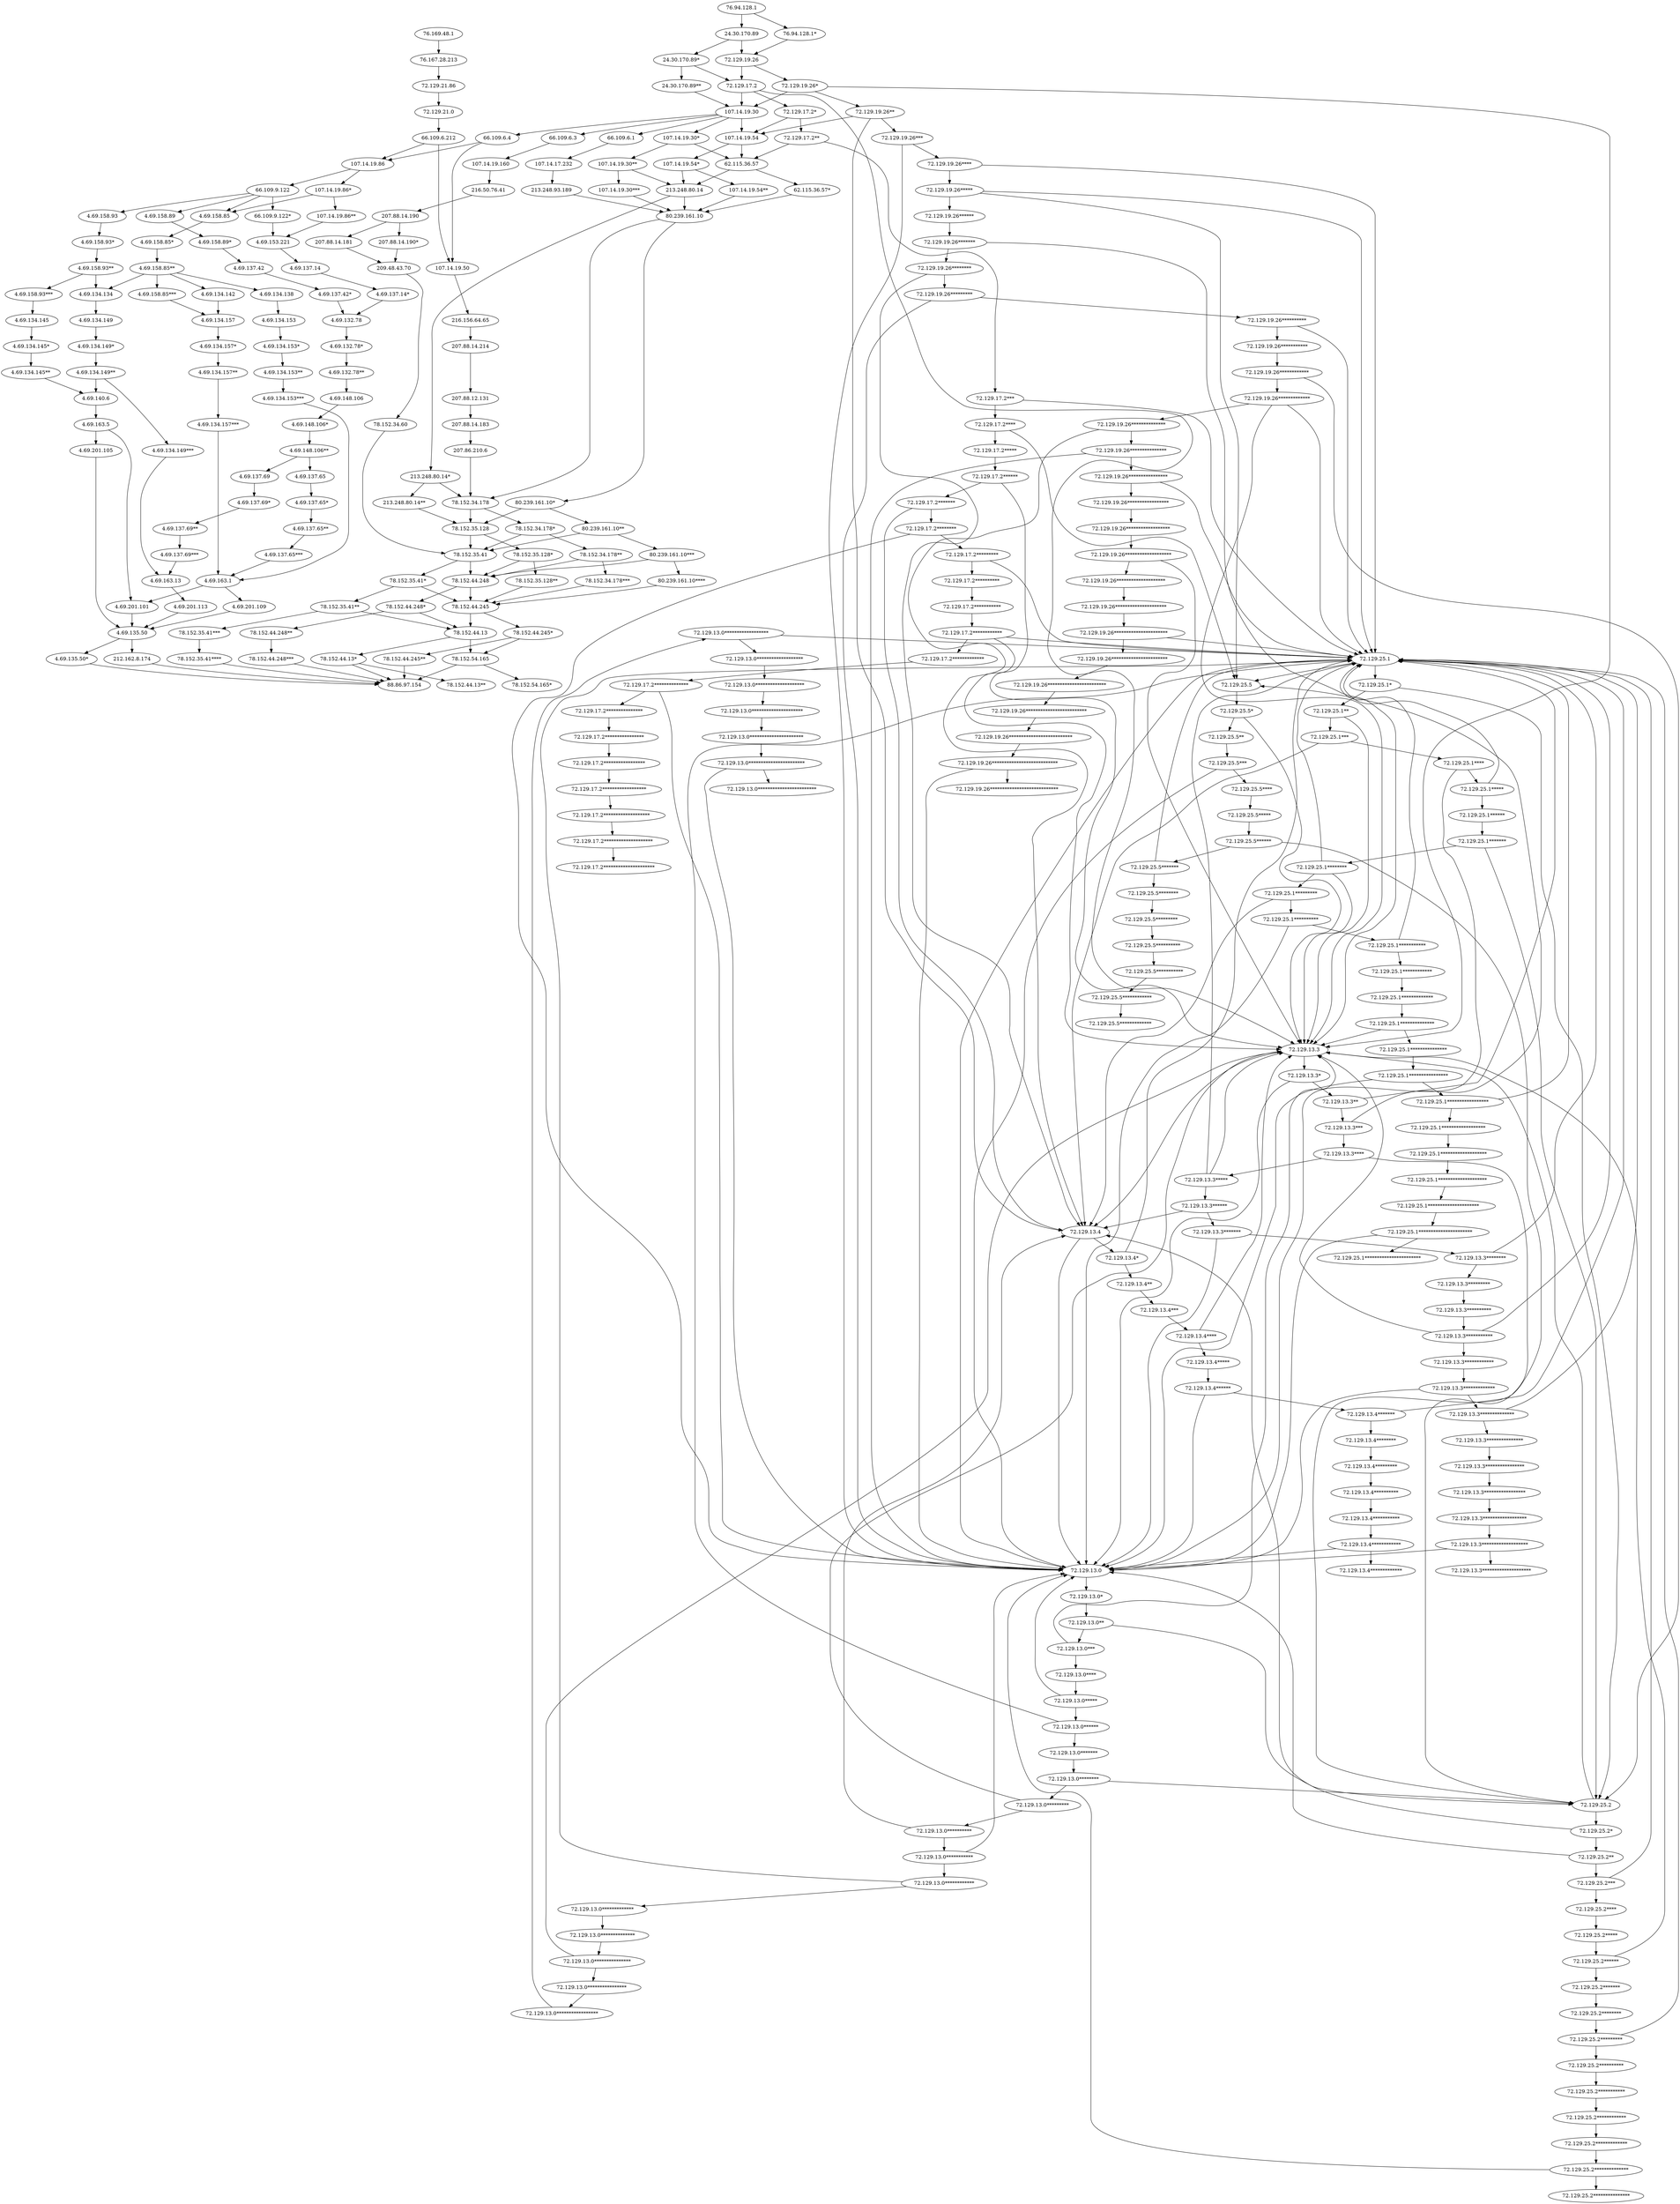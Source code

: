 strict digraph  {
	"72.129.13.0******************" -> "72.129.25.1"	 [weight=1];
	"72.129.13.0******************" -> "72.129.13.0*******************"	 [weight=2];
	"72.129.13.3************" -> "72.129.13.3*************"	 [weight=9];
	"4.69.137.65***" -> "4.69.163.1"	 [weight=3];
	"72.129.25.1***" -> "72.129.25.1****"	 [weight=21];
	"72.129.25.1***" -> "72.129.13.4"	 [weight=3];
	"4.69.163.13" -> "4.69.201.113"	 [weight=24];
	"72.129.25.2*" -> "72.129.13.4"	 [weight=1];
	"72.129.25.2*" -> "72.129.25.2**"	 [weight=5];
	"107.14.19.30" -> "66.109.6.3"	 [weight=3];
	"107.14.19.30" -> "66.109.6.1"	 [weight=3];
	"107.14.19.30" -> "66.109.6.4"	 [weight=105];
	"107.14.19.30" -> "107.14.19.30*"	 [weight=11];
	"107.14.19.30" -> "107.14.19.54"	 [weight=112];
	"76.94.128.1" -> "76.94.128.1*"	 [weight=1];
	"76.94.128.1" -> "24.30.170.89"	 [weight=248];
	"78.152.44.13" -> "78.152.54.165"	 [weight=277];
	"78.152.44.13" -> "78.152.44.13*"	 [weight=17];
	"72.129.13.0**" -> "72.129.25.2"	 [weight=1];
	"72.129.13.0**" -> "72.129.13.0***"	 [weight=14];
	"72.129.19.26************" -> "72.129.25.2"	 [weight=2];
	"72.129.19.26************" -> "72.129.19.26*************"	 [weight=10];
	"72.129.19.26*******" -> "72.129.19.26********"	 [weight=11];
	"72.129.19.26*******" -> "72.129.13.3"	 [weight=4];
	"78.152.35.128" -> "78.152.35.128*"	 [weight=5];
	"78.152.35.128" -> "78.152.35.41"	 [weight=286];
	"24.30.170.89**" -> "107.14.19.30"	 [weight=3];
	"72.129.25.5***********" -> "72.129.25.5************"	 [weight=3];
	"66.109.6.212" -> "107.14.19.86"	 [weight=111];
	"66.109.6.212" -> "107.14.19.50"	 [weight=150];
	"4.69.163.1" -> "4.69.201.101"	 [weight=87];
	"4.69.163.1" -> "4.69.201.109"	 [weight=3];
	"76.169.48.1" -> "76.167.28.213"	 [weight=261];
	"72.129.19.26*" -> "107.14.19.30"	 [weight=8];
	"72.129.19.26*" -> "72.129.19.26**"	 [weight=17];
	"72.129.19.26*" -> "72.129.13.3"	 [weight=2];
	"4.69.163.5" -> "4.69.201.101"	 [weight=6];
	"4.69.163.5" -> "4.69.201.105"	 [weight=81];
	"72.129.19.26**********************" -> "72.129.25.1"	 [weight=1];
	"72.129.19.26**********************" -> "72.129.19.26***********************"	 [weight=2];
	"72.129.19.26***************************" -> "72.129.19.26****************************"	 [weight=2];
	"72.129.19.26***************************" -> "72.129.13.0"	 [weight=1];
	"72.129.13.0***************" -> "72.129.13.0****************"	 [weight=2];
	"72.129.13.0***************" -> "72.129.13.3"	 [weight=1];
	"4.69.134.134" -> "4.69.134.149"	 [weight=84];
	"66.109.9.122" -> "4.69.158.93"	 [weight=87];
	"66.109.9.122" -> "66.109.9.122*"	 [weight=12];
	"66.109.9.122" -> "4.69.158.89"	 [weight=3];
	"66.109.9.122" -> "4.69.158.85"	 [weight=60];
	"4.69.148.106*" -> "4.69.148.106**"	 [weight=15];
	"72.129.25.5**" -> "72.129.25.5***"	 [weight=6];
	"72.129.25.1*****" -> "72.129.25.1******"	 [weight=16];
	"72.129.25.1*****" -> "72.129.25.1"	 [weight=5];
	"72.129.25.2******" -> "72.129.25.2*******"	 [weight=2];
	"72.129.25.2******" -> "72.129.13.3"	 [weight=1];
	"72.129.19.26****************" -> "72.129.25.1"	 [weight=2];
	"72.129.19.26****************" -> "72.129.19.26*****************"	 [weight=7];
	"76.94.128.1*" -> "72.129.19.26"	 [weight=3];
	"4.69.140.6" -> "4.69.163.5"	 [weight=87];
	"72.129.25.2*****" -> "72.129.25.2******"	 [weight=6];
	"4.69.134.145**" -> "4.69.140.6"	 [weight=15];
	"4.69.137.65**" -> "4.69.137.65***"	 [weight=3];
	"72.129.17.2***************" -> "72.129.17.2****************"	 [weight=3];
	"4.69.137.42*" -> "4.69.132.78"	 [weight=3];
	"72.129.25.1*****************" -> "72.129.25.1"	 [weight=1];
	"72.129.25.1*****************" -> "72.129.25.1******************"	 [weight=2];
	"72.129.17.2**" -> "72.129.17.2***"	 [weight=6];
	"72.129.17.2**" -> "62.115.36.57"	 [weight=3];
	"72.129.25.1******" -> "72.129.25.1*******"	 [weight=21];
	"72.129.13.3******************" -> "72.129.13.3*******************"	 [weight=3];
	"72.129.13.3*****" -> "72.129.25.1"	 [weight=1];
	"72.129.13.3*****" -> "72.129.13.3******"	 [weight=19];
	"72.129.13.3*****" -> "72.129.13.3"	 [weight=4];
	"4.69.132.78" -> "4.69.132.78*"	 [weight=15];
	"72.129.25.1****" -> "72.129.25.1*****"	 [weight=19];
	"72.129.25.1****" -> "72.129.13.0"	 [weight=5];
	"72.129.13.0****" -> "72.129.13.0*****"	 [weight=15];
	"72.129.25.5*****" -> "72.129.25.5******"	 [weight=6];
	"72.129.13.3*********" -> "72.129.13.3**********"	 [weight=12];
	"24.30.170.89" -> "72.129.19.26"	 [weight=246];
	"24.30.170.89" -> "24.30.170.89*"	 [weight=6];
	"72.129.19.26**" -> "72.129.13.4"	 [weight=1];
	"72.129.19.26**" -> "72.129.19.26***"	 [weight=17];
	"72.129.19.26**" -> "107.14.19.54"	 [weight=3];
	"72.129.25.2*******" -> "72.129.25.2********"	 [weight=3];
	"72.129.19.26****" -> "72.129.25.1"	 [weight=6];
	"72.129.19.26****" -> "72.129.19.26*****"	 [weight=12];
	"72.129.19.26**********" -> "72.129.25.1"	 [weight=2];
	"72.129.19.26**********" -> "72.129.19.26***********"	 [weight=10];
	"72.129.13.3********" -> "72.129.13.3*********"	 [weight=9];
	"72.129.13.3********" -> "72.129.25.1"	 [weight=3];
	"4.69.134.149" -> "4.69.134.149*"	 [weight=84];
	"72.129.13.3****************" -> "72.129.13.3*****************"	 [weight=3];
	"78.152.44.245**" -> "88.86.97.154"	 [weight=6];
	"207.86.210.6" -> "78.152.34.178"	 [weight=165];
	"4.69.158.85***" -> "4.69.134.157"	 [weight=33];
	"4.69.134.142" -> "4.69.134.157"	 [weight=51];
	"72.129.25.1" -> "72.129.25.5"	 [weight=2];
	"72.129.25.1" -> "72.129.25.1*"	 [weight=22];
	"4.69.134.145" -> "4.69.134.145*"	 [weight=15];
	"72.129.25.2" -> "72.129.25.2*"	 [weight=5];
	"72.129.25.2" -> "72.129.13.3"	 [weight=1];
	"72.129.25.5" -> "72.129.25.5*"	 [weight=6];
	"209.48.43.70" -> "78.152.34.60"	 [weight=3];
	"4.69.135.50*" -> "88.86.97.154"	 [weight=6];
	"4.69.158.85**" -> "4.69.134.134"	 [weight=12];
	"4.69.158.85**" -> "4.69.158.85***"	 [weight=33];
	"4.69.158.85**" -> "4.69.134.142"	 [weight=51];
	"4.69.158.85**" -> "4.69.134.138"	 [weight=3];
	"72.129.25.1**" -> "72.129.25.1***"	 [weight=17];
	"72.129.25.1**" -> "72.129.13.3"	 [weight=7];
	"72.129.19.26**************************" -> "72.129.19.26***************************"	 [weight=3];
	"72.129.19.26********" -> "72.129.13.4"	 [weight=2];
	"72.129.19.26********" -> "72.129.19.26*********"	 [weight=13];
	"78.152.44.248**" -> "78.152.44.248***"	 [weight=3];
	"213.248.80.14*" -> "213.248.80.14**"	 [weight=1];
	"213.248.80.14*" -> "78.152.34.178"	 [weight=8];
	"78.152.34.178***" -> "78.152.44.245"	 [weight=3];
	"4.69.158.93" -> "4.69.158.93*"	 [weight=87];
	"72.129.17.2*****************" -> "72.129.17.2******************"	 [weight=3];
	"72.129.25.1*******************" -> "72.129.25.1********************"	 [weight=3];
	"72.129.17.2************" -> "72.129.25.1"	 [weight=1];
	"72.129.17.2************" -> "72.129.17.2*************"	 [weight=4];
	"72.129.17.2************" -> "72.129.13.3"	 [weight=1];
	"4.69.134.153***" -> "4.69.163.1"	 [weight=3];
	"78.152.44.248***" -> "88.86.97.154"	 [weight=3];
	"72.129.13.0******" -> "72.129.25.1"	 [weight=2];
	"72.129.13.0******" -> "72.129.13.0*******"	 [weight=10];
	"4.69.137.14*" -> "4.69.132.78"	 [weight=12];
	"72.129.25.1**************" -> "72.129.25.1***************"	 [weight=8];
	"72.129.25.1**************" -> "72.129.13.3"	 [weight=1];
	"72.129.13.0*****" -> "72.129.13.0******"	 [weight=14];
	"72.129.13.0*****" -> "72.129.13.0"	 [weight=1];
	"72.129.13.4*****" -> "72.129.13.4******"	 [weight=9];
	"207.88.12.131" -> "207.88.14.183"	 [weight=165];
	"72.129.13.4*******" -> "72.129.25.1"	 [weight=1];
	"72.129.13.4*******" -> "72.129.13.4********"	 [weight=5];
	"72.129.17.2*" -> "72.129.17.2**"	 [weight=7];
	"72.129.17.2*" -> "107.14.19.54"	 [weight=8];
	"4.69.137.69**" -> "4.69.137.69***"	 [weight=12];
	"4.69.134.149*" -> "4.69.134.149**"	 [weight=84];
	"72.129.25.1**********" -> "72.129.13.0"	 [weight=3];
	"72.129.25.1**********" -> "72.129.25.1***********"	 [weight=15];
	"4.69.134.157**" -> "4.69.134.157***"	 [weight=84];
	"72.129.19.26" -> "72.129.19.26*"	 [weight=19];
	"72.129.19.26" -> "72.129.17.2"	 [weight=230];
	"72.129.17.2******************" -> "72.129.17.2*******************"	 [weight=3];
	"72.129.13.4********" -> "72.129.13.4*********"	 [weight=6];
	"4.69.134.153" -> "4.69.134.153*"	 [weight=3];
	"72.129.25.1***************" -> "72.129.25.1****************"	 [weight=9];
	"72.129.19.26******************" -> "72.129.19.26*******************"	 [weight=9];
	"4.69.134.157" -> "4.69.134.157*"	 [weight=84];
	"4.69.137.14" -> "4.69.137.14*"	 [weight=12];
	"72.129.13.0*********************" -> "72.129.13.0**********************"	 [weight=3];
	"72.129.13.3******" -> "72.129.13.4"	 [weight=1];
	"72.129.13.3******" -> "72.129.13.3*******"	 [weight=20];
	"78.152.54.165" -> "78.152.54.165*"	 [weight=3];
	"78.152.54.165" -> "88.86.97.154"	 [weight=288];
	"72.129.25.1********" -> "72.129.25.1"	 [weight=1];
	"72.129.25.1********" -> "72.129.25.1*********"	 [weight=17];
	"72.129.25.1********" -> "72.129.13.3"	 [weight=3];
	"72.129.19.26***********" -> "72.129.19.26************"	 [weight=12];
	"78.152.44.248*" -> "78.152.44.13"	 [weight=8];
	"78.152.44.248*" -> "78.152.44.248**"	 [weight=1];
	"4.69.158.85*" -> "4.69.158.85**"	 [weight=99];
	"72.129.13.0**********************" -> "72.129.13.0***********************"	 [weight=3];
	"4.69.137.69*" -> "4.69.137.69**"	 [weight=12];
	"72.129.17.2*******" -> "72.129.17.2********"	 [weight=4];
	"72.129.17.2*******" -> "72.129.13.4"	 [weight=2];
	"4.69.158.93*" -> "4.69.158.93**"	 [weight=87];
	"213.248.80.14**" -> "78.152.35.128"	 [weight=3];
	"4.69.134.153*" -> "4.69.134.153**"	 [weight=3];
	"72.129.17.2*******************" -> "72.129.17.2********************"	 [weight=3];
	"207.88.14.190" -> "207.88.14.190*"	 [weight=2];
	"207.88.14.190" -> "207.88.14.181"	 [weight=1];
	"207.88.14.214" -> "207.88.12.131"	 [weight=165];
	"4.69.201.113" -> "4.69.135.50"	 [weight=24];
	"72.129.13.3*****************" -> "72.129.13.3******************"	 [weight=3];
	"72.129.13.0********" -> "72.129.25.2"	 [weight=1];
	"72.129.13.0********" -> "72.129.13.0*********"	 [weight=11];
	"72.129.19.26************************" -> "72.129.19.26*************************"	 [weight=3];
	"72.129.25.1*" -> "72.129.25.2"	 [weight=1];
	"72.129.25.1*" -> "72.129.25.1**"	 [weight=23];
	"72.129.17.2***" -> "72.129.25.1"	 [weight=4];
	"72.129.17.2***" -> "72.129.17.2****"	 [weight=2];
	"72.129.25.5*********" -> "72.129.25.5**********"	 [weight=3];
	"4.69.148.106**" -> "4.69.137.65"	 [weight=3];
	"4.69.148.106**" -> "4.69.137.69"	 [weight=12];
	"107.14.19.30**" -> "107.14.19.30***"	 [weight=2];
	"107.14.19.30**" -> "213.248.80.14"	 [weight=1];
	"62.115.36.57*" -> "80.239.161.10"	 [weight=9];
	"80.239.161.10***" -> "78.152.44.248"	 [weight=5];
	"80.239.161.10***" -> "80.239.161.10****"	 [weight=1];
	"72.129.13.0*****************" -> "72.129.13.0******************"	 [weight=3];
	"4.69.132.78*" -> "4.69.132.78**"	 [weight=15];
	"72.129.25.1*************" -> "72.129.25.1**************"	 [weight=12];
	"72.129.17.2********" -> "72.129.17.2*********"	 [weight=5];
	"72.129.17.2********" -> "72.129.13.0"	 [weight=1];
	"72.129.25.1******************" -> "72.129.25.1*******************"	 [weight=3];
	"72.129.25.2************" -> "72.129.25.2*************"	 [weight=3];
	"78.152.35.41***" -> "78.152.35.41****"	 [weight=3];
	"72.129.13.4" -> "72.129.13.0"	 [weight=2];
	"72.129.13.4" -> "72.129.13.4*"	 [weight=7];
	"78.152.44.13*" -> "78.152.44.13**"	 [weight=1];
	"78.152.44.13*" -> "88.86.97.154"	 [weight=41];
	"72.129.13.0*" -> "72.129.13.0**"	 [weight=15];
	"72.129.17.2******" -> "72.129.17.2*******"	 [weight=3];
	"72.129.17.2******" -> "72.129.13.3"	 [weight=3];
	"72.129.25.5************" -> "72.129.25.5*************"	 [weight=3];
	"72.129.25.1**********************" -> "72.129.25.1***********************"	 [weight=2];
	"72.129.25.1**********************" -> "72.129.13.0"	 [weight=1];
	"72.129.25.2**************" -> "72.129.25.2***************"	 [weight=2];
	"72.129.25.2**************" -> "72.129.13.0"	 [weight=1];
	"4.69.134.157***" -> "4.69.163.1"	 [weight=84];
	"207.88.14.190*" -> "209.48.43.70"	 [weight=3];
	"72.129.25.1****************" -> "72.129.25.1*****************"	 [weight=8];
	"72.129.25.1****************" -> "72.129.13.0"	 [weight=1];
	"72.129.25.1*******" -> "72.129.25.2"	 [weight=2];
	"72.129.25.1*******" -> "72.129.25.1********"	 [weight=19];
	"72.129.13.3**********" -> "72.129.13.3***********"	 [weight=12];
	"66.109.6.3" -> "107.14.19.160"	 [weight=3];
	"4.69.137.65*" -> "4.69.137.65**"	 [weight=3];
	"72.129.13.3***********" -> "72.129.13.3************"	 [weight=10];
	"72.129.13.3***********" -> "72.129.25.1"	 [weight=1];
	"72.129.13.3***********" -> "72.129.13.3"	 [weight=1];
	"207.88.14.183" -> "207.86.210.6"	 [weight=165];
	"107.14.19.86*" -> "107.14.19.86**"	 [weight=3];
	"107.14.19.86*" -> "4.69.158.85"	 [weight=51];
	"72.129.13.3***************" -> "72.129.13.3****************"	 [weight=3];
	"72.129.13.0**********" -> "72.129.13.4"	 [weight=1];
	"72.129.13.0**********" -> "72.129.13.0***********"	 [weight=8];
	"72.129.17.2*****" -> "72.129.17.2******"	 [weight=6];
	"72.129.25.2***" -> "72.129.25.1"	 [weight=2];
	"72.129.25.2***" -> "72.129.25.2****"	 [weight=4];
	"72.129.25.5***" -> "72.129.13.0"	 [weight=1];
	"72.129.25.5***" -> "72.129.25.5****"	 [weight=5];
	"78.152.34.178**" -> "78.152.34.178***"	 [weight=1];
	"78.152.34.178**" -> "78.152.44.248"	 [weight=5];
	"72.129.25.1************" -> "72.129.25.1*************"	 [weight=12];
	"216.156.64.65" -> "207.88.14.214"	 [weight=165];
	"78.152.44.245*" -> "78.152.44.245**"	 [weight=4];
	"78.152.44.245*" -> "78.152.54.165"	 [weight=5];
	"4.69.132.78**" -> "4.69.148.106"	 [weight=15];
	"66.109.9.122*" -> "4.69.153.221"	 [weight=12];
	"212.162.8.174" -> "88.86.97.154"	 [weight=201];
	"72.129.13.0***********************" -> "72.129.13.0************************"	 [weight=2];
	"72.129.13.0***********************" -> "72.129.13.0"	 [weight=1];
	"72.129.19.26*****" -> "72.129.25.1"	 [weight=2];
	"72.129.19.26*****" -> "72.129.25.5"	 [weight=2];
	"72.129.19.26*****" -> "72.129.19.26******"	 [weight=14];
	"72.129.17.2**************" -> "72.129.17.2***************"	 [weight=2];
	"72.129.17.2**************" -> "72.129.13.0"	 [weight=1];
	"72.129.25.2***********" -> "72.129.25.2************"	 [weight=3];
	"107.14.19.86" -> "66.109.9.122"	 [weight=156];
	"107.14.19.86" -> "107.14.19.86*"	 [weight=45];
	"72.129.13.4************" -> "72.129.13.4*************"	 [weight=5];
	"72.129.13.4************" -> "72.129.13.0"	 [weight=1];
	"72.129.13.0*******" -> "72.129.13.0********"	 [weight=12];
	"4.69.158.89" -> "4.69.158.89*"	 [weight=3];
	"72.129.13.4*********" -> "72.129.13.4**********"	 [weight=6];
	"72.129.25.5**********" -> "72.129.25.5***********"	 [weight=3];
	"107.14.19.86**" -> "4.69.153.221"	 [weight=3];
	"72.129.13.3*" -> "72.129.13.3**"	 [weight=21];
	"72.129.13.3*" -> "72.129.13.0"	 [weight=3];
	"78.152.34.178" -> "78.152.35.128"	 [weight=288];
	"78.152.34.178" -> "78.152.34.178*"	 [weight=3];
	"4.69.153.221" -> "4.69.137.14"	 [weight=12];
	"78.152.34.178*" -> "78.152.34.178**"	 [weight=2];
	"78.152.34.178*" -> "78.152.35.41"	 [weight=4];
	"72.129.13.3**************" -> "72.129.25.1"	 [weight=1];
	"72.129.13.3**************" -> "72.129.13.3***************"	 [weight=2];
	"72.129.19.26*********" -> "72.129.19.26**********"	 [weight=10];
	"72.129.19.26*********" -> "72.129.13.0"	 [weight=2];
	"107.14.19.54*" -> "213.248.80.14"	 [weight=4];
	"107.14.19.54*" -> "107.14.19.54**"	 [weight=5];
	"4.69.137.65" -> "4.69.137.65*"	 [weight=3];
	"72.129.19.26***********************" -> "72.129.19.26************************"	 [weight=3];
	"72.129.19.26*****************" -> "72.129.19.26******************"	 [weight=9];
	"72.129.13.0************" -> "72.129.25.1"	 [weight=2];
	"72.129.13.0************" -> "72.129.13.0*************"	 [weight=1];
	"4.69.148.106" -> "4.69.148.106*"	 [weight=15];
	"4.69.137.69" -> "4.69.137.69*"	 [weight=12];
	"72.129.17.2*************" -> "72.129.17.2**************"	 [weight=3];
	"78.152.35.128*" -> "78.152.44.248"	 [weight=13];
	"78.152.35.128*" -> "78.152.35.128**"	 [weight=2];
	"72.129.25.1********************" -> "72.129.25.1*********************"	 [weight=3];
	"107.14.19.30***" -> "80.239.161.10"	 [weight=3];
	"72.129.19.26***************" -> "72.129.19.26****************"	 [weight=7];
	"72.129.19.26***************" -> "72.129.13.0"	 [weight=2];
	"72.129.25.2*********" -> "72.129.25.1"	 [weight=1];
	"72.129.25.2*********" -> "72.129.25.2**********"	 [weight=2];
	"4.69.134.149**" -> "4.69.140.6"	 [weight=72];
	"4.69.134.149**" -> "4.69.134.149***"	 [weight=12];
	"72.129.17.2********************" -> "72.129.17.2*********************"	 [weight=3];
	"72.129.13.0*************" -> "72.129.13.0**************"	 [weight=3];
	"72.129.25.2********" -> "72.129.25.2*********"	 [weight=3];
	"4.69.134.138" -> "4.69.134.153"	 [weight=3];
	"72.129.13.4***********" -> "72.129.13.4************"	 [weight=6];
	"72.129.19.26***" -> "72.129.19.26****"	 [weight=17];
	"72.129.19.26***" -> "72.129.13.0"	 [weight=1];
	"78.152.35.41*" -> "78.152.44.245"	 [weight=15];
	"78.152.35.41*" -> "78.152.35.41**"	 [weight=3];
	"72.129.25.5********" -> "72.129.25.5*********"	 [weight=3];
	"72.129.17.2****" -> "72.129.25.5"	 [weight=1];
	"72.129.17.2****" -> "72.129.17.2*****"	 [weight=5];
	"72.129.13.4****" -> "72.129.13.4*****"	 [weight=7];
	"72.129.13.4****" -> "72.129.13.3"	 [weight=2];
	"72.129.19.26********************" -> "72.129.19.26*********************"	 [weight=6];
	"4.69.158.85" -> "4.69.158.85*"	 [weight=99];
	"72.129.21.86" -> "72.129.21.0"	 [weight=261];
	"4.69.158.93**" -> "4.69.134.134"	 [weight=72];
	"4.69.158.93**" -> "4.69.158.93***"	 [weight=15];
	"72.129.13.0*******************" -> "72.129.13.0********************"	 [weight=3];
	"72.129.13.0**************" -> "72.129.13.0***************"	 [weight=3];
	"72.129.13.0***********" -> "72.129.13.0************"	 [weight=7];
	"72.129.13.0***********" -> "72.129.13.0"	 [weight=2];
	"72.129.21.0" -> "66.109.6.212"	 [weight=261];
	"72.129.13.3***" -> "72.129.25.5"	 [weight=1];
	"72.129.13.3***" -> "72.129.13.3****"	 [weight=23];
	"72.129.25.1*********" -> "72.129.25.1**********"	 [weight=17];
	"72.129.25.1*********" -> "72.129.13.4"	 [weight=1];
	"72.129.13.0********************" -> "72.129.13.0*********************"	 [weight=3];
	"4.69.158.89*" -> "4.69.137.42"	 [weight=3];
	"72.129.17.2*********" -> "72.129.25.1"	 [weight=1];
	"72.129.17.2*********" -> "72.129.17.2**********"	 [weight=5];
	"72.129.19.26*********************" -> "72.129.19.26**********************"	 [weight=6];
	"72.129.25.5*******" -> "72.129.25.1"	 [weight=1];
	"72.129.25.5*******" -> "72.129.25.5********"	 [weight=5];
	"78.152.44.248" -> "78.152.44.248*"	 [weight=3];
	"78.152.44.248" -> "78.152.44.245"	 [weight=288];
	"66.109.6.1" -> "107.14.17.232"	 [weight=3];
	"80.239.161.10**" -> "80.239.161.10***"	 [weight=2];
	"80.239.161.10**" -> "78.152.35.41"	 [weight=4];
	"66.109.6.4" -> "107.14.19.86"	 [weight=90];
	"66.109.6.4" -> "107.14.19.50"	 [weight=15];
	"62.115.36.57" -> "62.115.36.57*"	 [weight=4];
	"62.115.36.57" -> "213.248.80.14"	 [weight=116];
	"4.69.134.145*" -> "4.69.134.145**"	 [weight=15];
	"78.152.34.60" -> "78.152.35.41"	 [weight=3];
	"107.14.17.232" -> "213.248.93.189"	 [weight=3];
	"72.129.13.4**********" -> "72.129.13.4***********"	 [weight=6];
	"78.152.44.245" -> "78.152.44.13"	 [weight=291];
	"78.152.44.245" -> "78.152.44.245*"	 [weight=3];
	"72.129.13.3*************" -> "72.129.13.3**************"	 [weight=8];
	"72.129.13.3*************" -> "72.129.13.0"	 [weight=1];
	"4.69.134.149***" -> "4.69.163.13"	 [weight=12];
	"72.129.19.26**************" -> "72.129.13.4"	 [weight=1];
	"72.129.19.26**************" -> "72.129.19.26***************"	 [weight=8];
	"4.69.134.157*" -> "4.69.134.157**"	 [weight=84];
	"72.129.13.3****" -> "72.129.13.3*****"	 [weight=23];
	"72.129.13.3****" -> "72.129.25.2"	 [weight=1];
	"72.129.17.2**********" -> "72.129.17.2***********"	 [weight=6];
	"76.167.28.213" -> "72.129.21.86"	 [weight=261];
	"72.129.25.5******" -> "72.129.25.2"	 [weight=1];
	"72.129.25.5******" -> "72.129.25.5*******"	 [weight=5];
	"72.129.13.0***" -> "72.129.13.0****"	 [weight=12];
	"72.129.13.0***" -> "72.129.13.3"	 [weight=3];
	"78.152.35.41**" -> "78.152.44.13"	 [weight=5];
	"78.152.35.41**" -> "78.152.35.41***"	 [weight=1];
	"72.129.25.2**" -> "72.129.25.2***"	 [weight=5];
	"72.129.25.2**" -> "72.129.13.0"	 [weight=1];
	"78.152.35.41****" -> "88.86.97.154"	 [weight=3];
	"72.129.13.3**" -> "72.129.25.1"	 [weight=7];
	"72.129.13.3**" -> "72.129.13.3***"	 [weight=17];
	"213.248.93.189" -> "80.239.161.10"	 [weight=3];
	"72.129.13.3*******************" -> "72.129.13.3********************"	 [weight=2];
	"72.129.13.3*******************" -> "72.129.13.0"	 [weight=1];
	"72.129.25.1*********************" -> "72.129.25.1**********************"	 [weight=3];
	"107.14.19.160" -> "216.50.76.41"	 [weight=3];
	"72.129.13.4***" -> "72.129.13.4****"	 [weight=9];
	"213.248.80.14" -> "213.248.80.14*"	 [weight=4];
	"213.248.80.14" -> "80.239.161.10"	 [weight=119];
	"107.14.19.30*" -> "107.14.19.30**"	 [weight=2];
	"107.14.19.30*" -> "62.115.36.57"	 [weight=19];
	"4.69.158.93***" -> "4.69.134.145"	 [weight=15];
	"72.129.13.4**" -> "72.129.13.4***"	 [weight=9];
	"72.129.13.0****************" -> "72.129.13.0*****************"	 [weight=3];
	"4.69.137.42" -> "4.69.137.42*"	 [weight=3];
	"72.129.25.2*************" -> "72.129.25.2**************"	 [weight=3];
	"72.129.19.26*************" -> "72.129.25.1"	 [weight=1];
	"72.129.19.26*************" -> "72.129.19.26**************"	 [weight=9];
	"72.129.19.26*************" -> "72.129.13.3"	 [weight=2];
	"207.88.14.181" -> "209.48.43.70"	 [weight=3];
	"72.129.17.2***********" -> "72.129.17.2************"	 [weight=6];
	"72.129.25.5*" -> "72.129.25.5**"	 [weight=5];
	"72.129.25.5*" -> "72.129.13.3"	 [weight=1];
	"4.69.135.50" -> "4.69.135.50*"	 [weight=2];
	"4.69.135.50" -> "212.162.8.174"	 [weight=199];
	"80.239.161.10" -> "78.152.34.178"	 [weight=120];
	"80.239.161.10" -> "80.239.161.10*"	 [weight=6];
	"78.152.35.41" -> "78.152.35.41*"	 [weight=9];
	"78.152.35.41" -> "78.152.44.248"	 [weight=285];
	"72.129.25.2****" -> "72.129.25.2*****"	 [weight=6];
	"216.50.76.41" -> "207.88.14.190"	 [weight=3];
	"72.129.13.3" -> "72.129.13.4"	 [weight=4];
	"72.129.13.3" -> "72.129.13.3*"	 [weight=20];
	"72.129.13.0" -> "72.129.25.1"	 [weight=4];
	"72.129.13.0" -> "72.129.13.0*"	 [weight=11];
	"4.69.137.69***" -> "4.69.163.13"	 [weight=12];
	"72.129.25.1***********" -> "72.129.25.1"	 [weight=3];
	"72.129.25.1***********" -> "72.129.25.1************"	 [weight=9];
	"72.129.25.2**********" -> "72.129.25.2***********"	 [weight=3];
	"72.129.13.3*******" -> "72.129.13.3********"	 [weight=15];
	"72.129.13.3*******" -> "72.129.13.0"	 [weight=3];
	"78.152.35.128**" -> "78.152.44.245"	 [weight=6];
	"72.129.17.2****************" -> "72.129.17.2*****************"	 [weight=3];
	"4.69.201.101" -> "4.69.135.50"	 [weight=93];
	"80.239.161.10****" -> "78.152.44.245"	 [weight=3];
	"4.69.201.105" -> "4.69.135.50"	 [weight=81];
	"72.129.13.0*********" -> "72.129.13.0**********"	 [weight=8];
	"72.129.13.0*********" -> "72.129.13.3"	 [weight=1];
	"4.69.201.109" -> "4.69.135.50"	 [weight=3];
	"72.129.19.26******" -> "72.129.19.26*******"	 [weight=15];
	"72.129.25.5****" -> "72.129.25.5*****"	 [weight=6];
	"72.129.13.4*" -> "72.129.25.1"	 [weight=3];
	"72.129.13.4*" -> "72.129.13.4**"	 [weight=6];
	"72.129.17.2" -> "107.14.19.30"	 [weight=231];
	"72.129.17.2" -> "72.129.17.2*"	 [weight=8];
	"72.129.17.2" -> "72.129.13.3"	 [weight=1];
	"72.129.19.26*************************" -> "72.129.19.26**************************"	 [weight=3];
	"72.129.19.26*******************" -> "72.129.19.26********************"	 [weight=5];
	"72.129.19.26*******************" -> "72.129.13.3"	 [weight=1];
	"4.69.134.153**" -> "4.69.134.153***"	 [weight=3];
	"24.30.170.89*" -> "24.30.170.89**"	 [weight=1];
	"24.30.170.89*" -> "72.129.17.2"	 [weight=8];
	"72.129.13.4******" -> "72.129.13.4*******"	 [weight=5];
	"72.129.13.4******" -> "72.129.13.0"	 [weight=1];
	"80.239.161.10*" -> "78.152.35.128"	 [weight=12];
	"80.239.161.10*" -> "80.239.161.10**"	 [weight=3];
	"107.14.19.54" -> "107.14.19.54*"	 [weight=6];
	"107.14.19.54" -> "62.115.36.57"	 [weight=114];
	"107.14.19.54**" -> "80.239.161.10"	 [weight=9];
	"107.14.19.50" -> "216.156.64.65"	 [weight=165];
}
